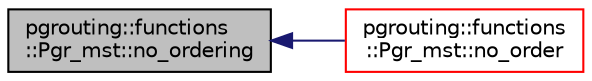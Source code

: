 digraph "pgrouting::functions::Pgr_mst::no_ordering"
{
  edge [fontname="Helvetica",fontsize="10",labelfontname="Helvetica",labelfontsize="10"];
  node [fontname="Helvetica",fontsize="10",shape=record];
  rankdir="LR";
  Node221 [label="pgrouting::functions\l::Pgr_mst::no_ordering",height=0.2,width=0.4,color="black", fillcolor="grey75", style="filled", fontcolor="black"];
  Node221 -> Node222 [dir="back",color="midnightblue",fontsize="10",style="solid",fontname="Helvetica"];
  Node222 [label="pgrouting::functions\l::Pgr_mst::no_order",height=0.2,width=0.4,color="red", fillcolor="white", style="filled",URL="$classpgrouting_1_1functions_1_1Pgr__mst.html#a538c68c28266cb830f2c7f2dc9f310f0"];
}
